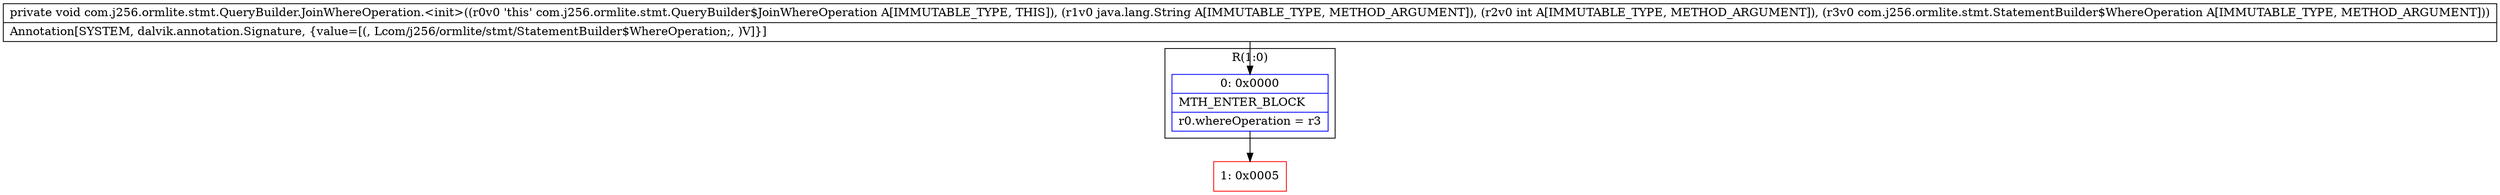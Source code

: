 digraph "CFG forcom.j256.ormlite.stmt.QueryBuilder.JoinWhereOperation.\<init\>(Ljava\/lang\/String;ILcom\/j256\/ormlite\/stmt\/StatementBuilder$WhereOperation;)V" {
subgraph cluster_Region_1869251106 {
label = "R(1:0)";
node [shape=record,color=blue];
Node_0 [shape=record,label="{0\:\ 0x0000|MTH_ENTER_BLOCK\l|r0.whereOperation = r3\l}"];
}
Node_1 [shape=record,color=red,label="{1\:\ 0x0005}"];
MethodNode[shape=record,label="{private void com.j256.ormlite.stmt.QueryBuilder.JoinWhereOperation.\<init\>((r0v0 'this' com.j256.ormlite.stmt.QueryBuilder$JoinWhereOperation A[IMMUTABLE_TYPE, THIS]), (r1v0 java.lang.String A[IMMUTABLE_TYPE, METHOD_ARGUMENT]), (r2v0 int A[IMMUTABLE_TYPE, METHOD_ARGUMENT]), (r3v0 com.j256.ormlite.stmt.StatementBuilder$WhereOperation A[IMMUTABLE_TYPE, METHOD_ARGUMENT]))  | Annotation[SYSTEM, dalvik.annotation.Signature, \{value=[(, Lcom\/j256\/ormlite\/stmt\/StatementBuilder$WhereOperation;, )V]\}]\l}"];
MethodNode -> Node_0;
Node_0 -> Node_1;
}

